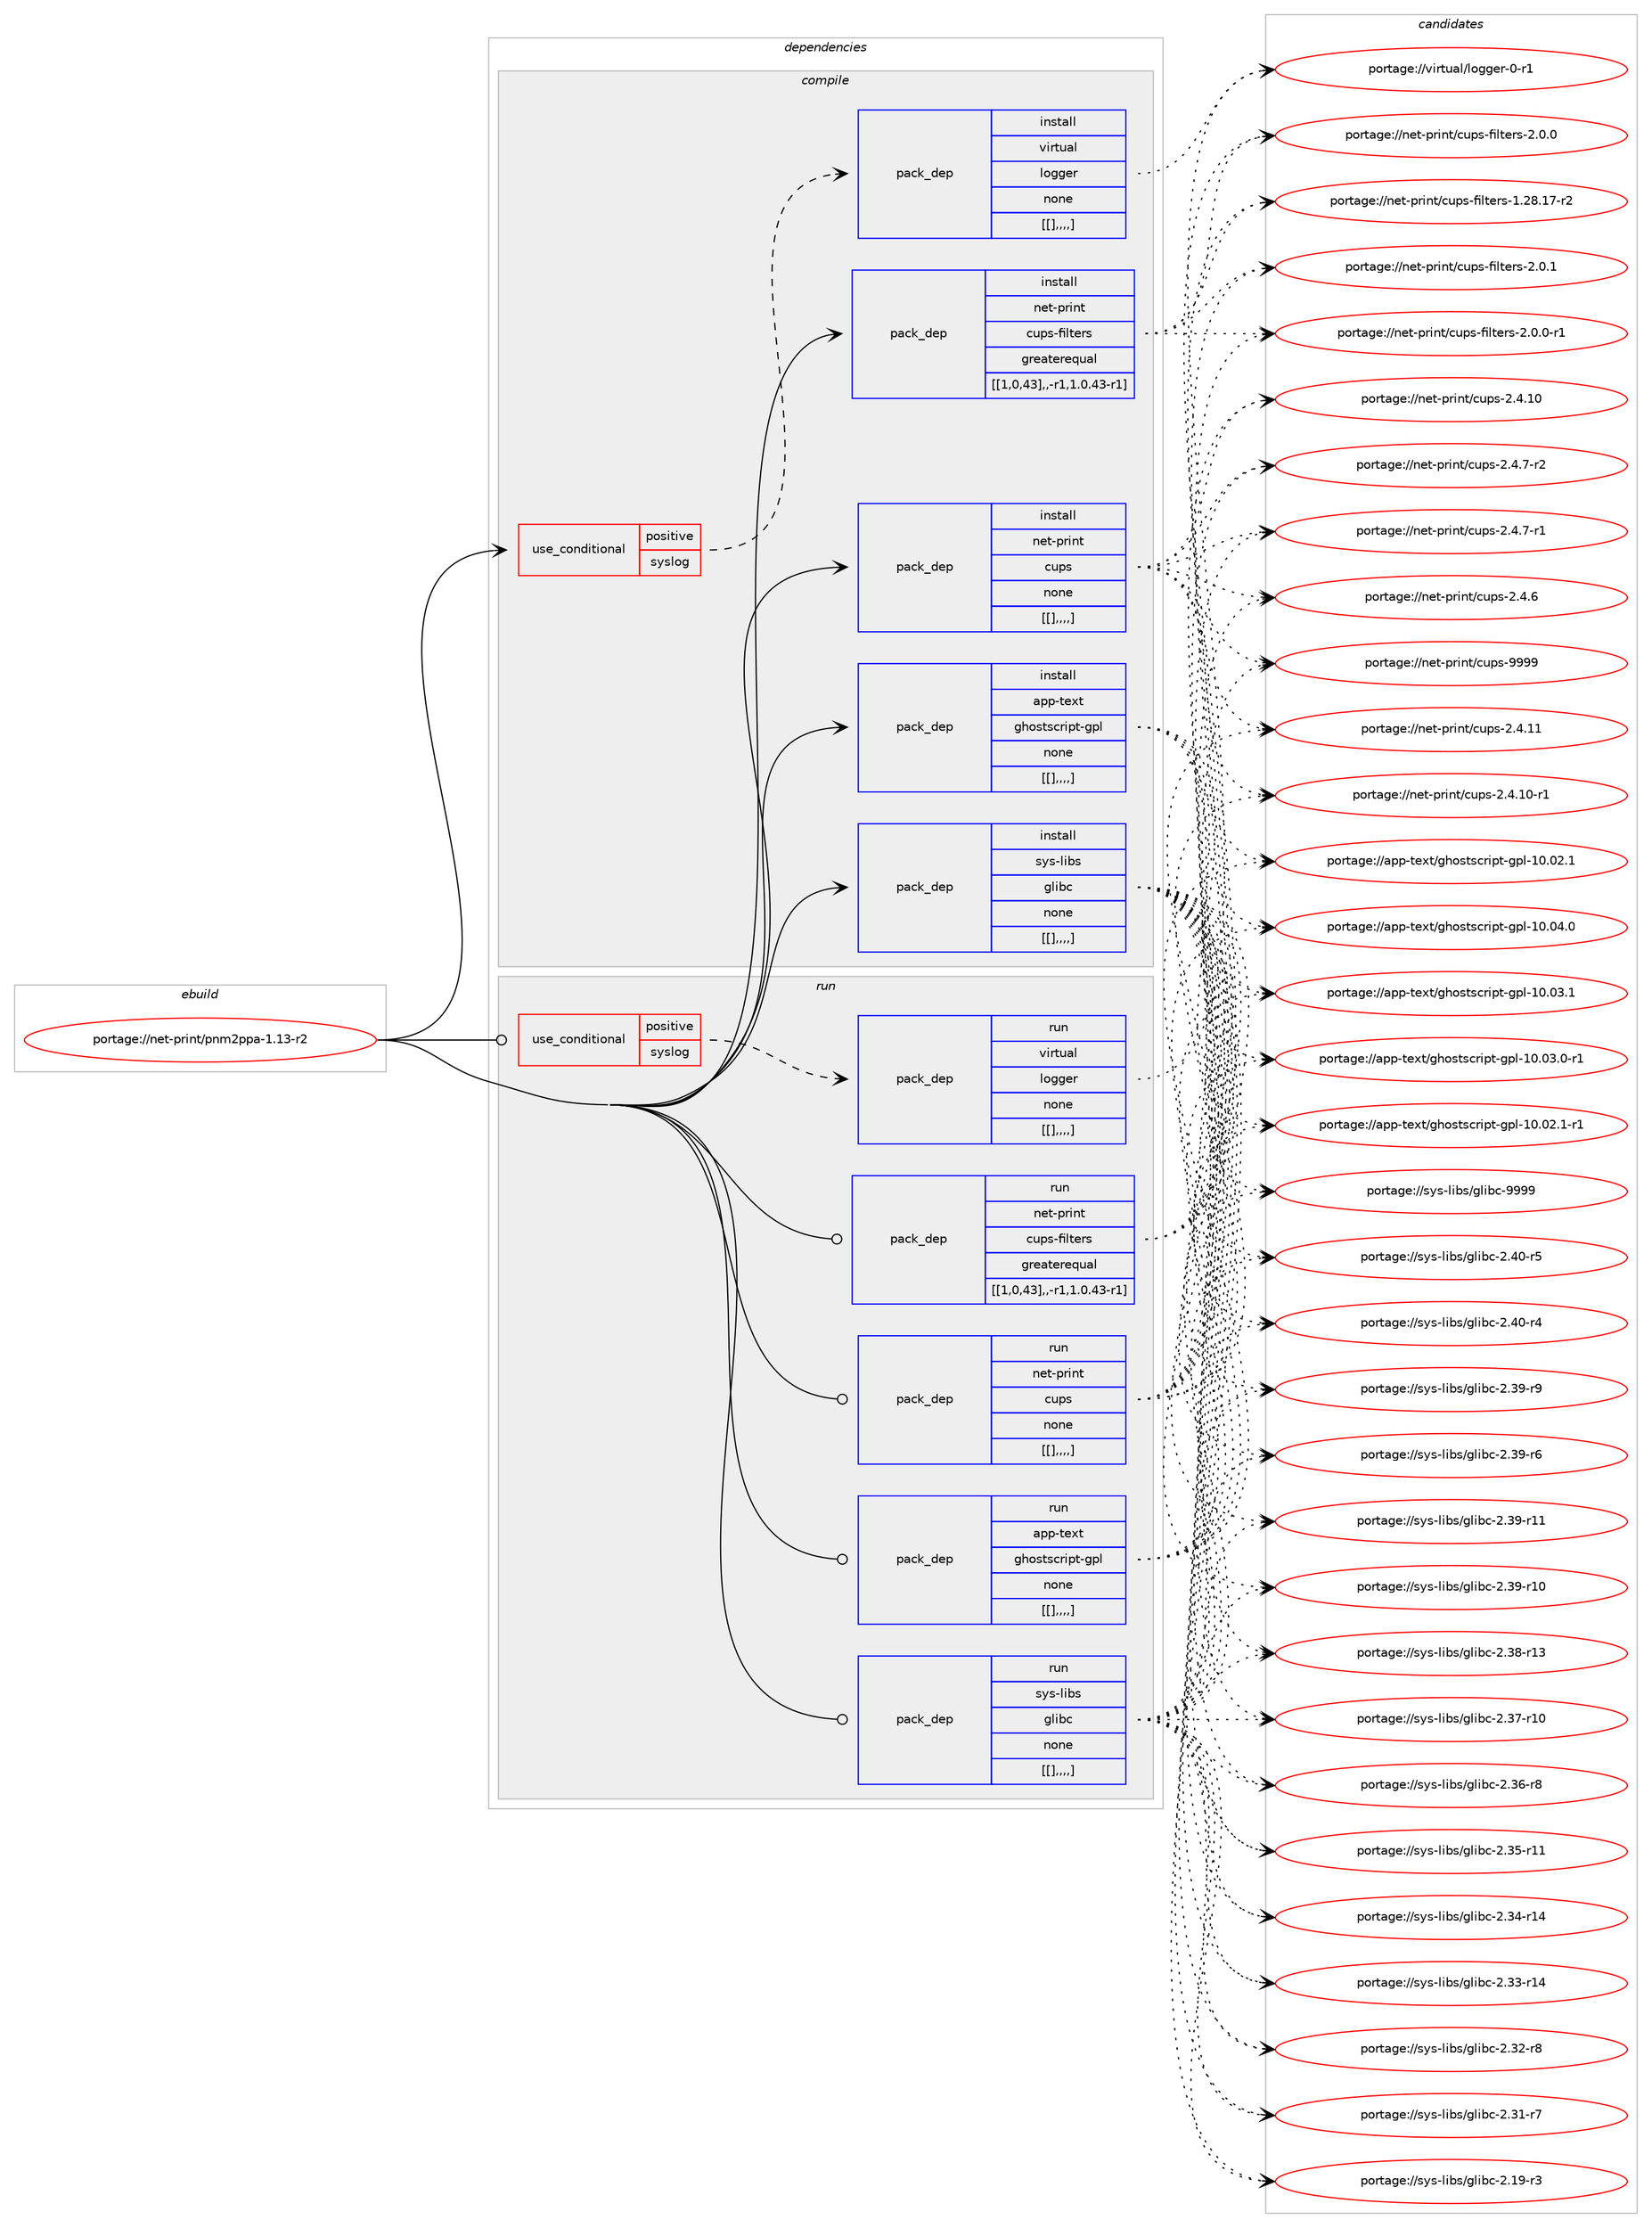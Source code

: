 digraph prolog {

# *************
# Graph options
# *************

newrank=true;
concentrate=true;
compound=true;
graph [rankdir=LR,fontname=Helvetica,fontsize=10,ranksep=1.5];#, ranksep=2.5, nodesep=0.2];
edge  [arrowhead=vee];
node  [fontname=Helvetica,fontsize=10];

# **********
# The ebuild
# **********

subgraph cluster_leftcol {
color=gray;
label=<<i>ebuild</i>>;
id [label="portage://net-print/pnm2ppa-1.13-r2", color=red, width=4, href="../net-print/pnm2ppa-1.13-r2.svg"];
}

# ****************
# The dependencies
# ****************

subgraph cluster_midcol {
color=gray;
label=<<i>dependencies</i>>;
subgraph cluster_compile {
fillcolor="#eeeeee";
style=filled;
label=<<i>compile</i>>;
subgraph cond104 {
dependency503 [label=<<TABLE BORDER="0" CELLBORDER="1" CELLSPACING="0" CELLPADDING="4"><TR><TD ROWSPAN="3" CELLPADDING="10">use_conditional</TD></TR><TR><TD>positive</TD></TR><TR><TD>syslog</TD></TR></TABLE>>, shape=none, color=red];
subgraph pack395 {
dependency504 [label=<<TABLE BORDER="0" CELLBORDER="1" CELLSPACING="0" CELLPADDING="4" WIDTH="220"><TR><TD ROWSPAN="6" CELLPADDING="30">pack_dep</TD></TR><TR><TD WIDTH="110">install</TD></TR><TR><TD>virtual</TD></TR><TR><TD>logger</TD></TR><TR><TD>none</TD></TR><TR><TD>[[],,,,]</TD></TR></TABLE>>, shape=none, color=blue];
}
dependency503:e -> dependency504:w [weight=20,style="dashed",arrowhead="vee"];
}
id:e -> dependency503:w [weight=20,style="solid",arrowhead="vee"];
subgraph pack396 {
dependency505 [label=<<TABLE BORDER="0" CELLBORDER="1" CELLSPACING="0" CELLPADDING="4" WIDTH="220"><TR><TD ROWSPAN="6" CELLPADDING="30">pack_dep</TD></TR><TR><TD WIDTH="110">install</TD></TR><TR><TD>app-text</TD></TR><TR><TD>ghostscript-gpl</TD></TR><TR><TD>none</TD></TR><TR><TD>[[],,,,]</TD></TR></TABLE>>, shape=none, color=blue];
}
id:e -> dependency505:w [weight=20,style="solid",arrowhead="vee"];
subgraph pack398 {
dependency508 [label=<<TABLE BORDER="0" CELLBORDER="1" CELLSPACING="0" CELLPADDING="4" WIDTH="220"><TR><TD ROWSPAN="6" CELLPADDING="30">pack_dep</TD></TR><TR><TD WIDTH="110">install</TD></TR><TR><TD>net-print</TD></TR><TR><TD>cups</TD></TR><TR><TD>none</TD></TR><TR><TD>[[],,,,]</TD></TR></TABLE>>, shape=none, color=blue];
}
id:e -> dependency508:w [weight=20,style="solid",arrowhead="vee"];
subgraph pack399 {
dependency509 [label=<<TABLE BORDER="0" CELLBORDER="1" CELLSPACING="0" CELLPADDING="4" WIDTH="220"><TR><TD ROWSPAN="6" CELLPADDING="30">pack_dep</TD></TR><TR><TD WIDTH="110">install</TD></TR><TR><TD>net-print</TD></TR><TR><TD>cups-filters</TD></TR><TR><TD>greaterequal</TD></TR><TR><TD>[[1,0,43],,-r1,1.0.43-r1]</TD></TR></TABLE>>, shape=none, color=blue];
}
id:e -> dependency509:w [weight=20,style="solid",arrowhead="vee"];
subgraph pack400 {
dependency510 [label=<<TABLE BORDER="0" CELLBORDER="1" CELLSPACING="0" CELLPADDING="4" WIDTH="220"><TR><TD ROWSPAN="6" CELLPADDING="30">pack_dep</TD></TR><TR><TD WIDTH="110">install</TD></TR><TR><TD>sys-libs</TD></TR><TR><TD>glibc</TD></TR><TR><TD>none</TD></TR><TR><TD>[[],,,,]</TD></TR></TABLE>>, shape=none, color=blue];
}
id:e -> dependency510:w [weight=20,style="solid",arrowhead="vee"];
}
subgraph cluster_compileandrun {
fillcolor="#eeeeee";
style=filled;
label=<<i>compile and run</i>>;
}
subgraph cluster_run {
fillcolor="#eeeeee";
style=filled;
label=<<i>run</i>>;
subgraph cond107 {
dependency513 [label=<<TABLE BORDER="0" CELLBORDER="1" CELLSPACING="0" CELLPADDING="4"><TR><TD ROWSPAN="3" CELLPADDING="10">use_conditional</TD></TR><TR><TD>positive</TD></TR><TR><TD>syslog</TD></TR></TABLE>>, shape=none, color=red];
subgraph pack402 {
dependency514 [label=<<TABLE BORDER="0" CELLBORDER="1" CELLSPACING="0" CELLPADDING="4" WIDTH="220"><TR><TD ROWSPAN="6" CELLPADDING="30">pack_dep</TD></TR><TR><TD WIDTH="110">run</TD></TR><TR><TD>virtual</TD></TR><TR><TD>logger</TD></TR><TR><TD>none</TD></TR><TR><TD>[[],,,,]</TD></TR></TABLE>>, shape=none, color=blue];
}
dependency513:e -> dependency514:w [weight=20,style="dashed",arrowhead="vee"];
}
id:e -> dependency513:w [weight=20,style="solid",arrowhead="odot"];
subgraph pack404 {
dependency517 [label=<<TABLE BORDER="0" CELLBORDER="1" CELLSPACING="0" CELLPADDING="4" WIDTH="220"><TR><TD ROWSPAN="6" CELLPADDING="30">pack_dep</TD></TR><TR><TD WIDTH="110">run</TD></TR><TR><TD>app-text</TD></TR><TR><TD>ghostscript-gpl</TD></TR><TR><TD>none</TD></TR><TR><TD>[[],,,,]</TD></TR></TABLE>>, shape=none, color=blue];
}
id:e -> dependency517:w [weight=20,style="solid",arrowhead="odot"];
subgraph pack407 {
dependency520 [label=<<TABLE BORDER="0" CELLBORDER="1" CELLSPACING="0" CELLPADDING="4" WIDTH="220"><TR><TD ROWSPAN="6" CELLPADDING="30">pack_dep</TD></TR><TR><TD WIDTH="110">run</TD></TR><TR><TD>net-print</TD></TR><TR><TD>cups</TD></TR><TR><TD>none</TD></TR><TR><TD>[[],,,,]</TD></TR></TABLE>>, shape=none, color=blue];
}
id:e -> dependency520:w [weight=20,style="solid",arrowhead="odot"];
subgraph pack410 {
dependency523 [label=<<TABLE BORDER="0" CELLBORDER="1" CELLSPACING="0" CELLPADDING="4" WIDTH="220"><TR><TD ROWSPAN="6" CELLPADDING="30">pack_dep</TD></TR><TR><TD WIDTH="110">run</TD></TR><TR><TD>net-print</TD></TR><TR><TD>cups-filters</TD></TR><TR><TD>greaterequal</TD></TR><TR><TD>[[1,0,43],,-r1,1.0.43-r1]</TD></TR></TABLE>>, shape=none, color=blue];
}
id:e -> dependency523:w [weight=20,style="solid",arrowhead="odot"];
subgraph pack413 {
dependency526 [label=<<TABLE BORDER="0" CELLBORDER="1" CELLSPACING="0" CELLPADDING="4" WIDTH="220"><TR><TD ROWSPAN="6" CELLPADDING="30">pack_dep</TD></TR><TR><TD WIDTH="110">run</TD></TR><TR><TD>sys-libs</TD></TR><TR><TD>glibc</TD></TR><TR><TD>none</TD></TR><TR><TD>[[],,,,]</TD></TR></TABLE>>, shape=none, color=blue];
}
id:e -> dependency526:w [weight=20,style="solid",arrowhead="odot"];
}
}

# **************
# The candidates
# **************

subgraph cluster_choices {
rank=same;
color=gray;
label=<<i>candidates</i>>;

subgraph choice396 {
color=black;
nodesep=1;
choice118105114116117971084710811110310310111445484511449 [label="portage://virtual/logger-0-r1", color=red, width=4,href="../virtual/logger-0-r1.svg"];
dependency504:e -> choice118105114116117971084710811110310310111445484511449:w [style=dotted,weight="100"];
}
subgraph choice397 {
color=black;
nodesep=1;
choice97112112451161011201164710310411111511611599114105112116451031121084549484648524648 [label="portage://app-text/ghostscript-gpl-10.04.0", color=red, width=4,href="../app-text/ghostscript-gpl-10.04.0.svg"];
choice97112112451161011201164710310411111511611599114105112116451031121084549484648514649 [label="portage://app-text/ghostscript-gpl-10.03.1", color=red, width=4,href="../app-text/ghostscript-gpl-10.03.1.svg"];
choice971121124511610112011647103104111115116115991141051121164510311210845494846485146484511449 [label="portage://app-text/ghostscript-gpl-10.03.0-r1", color=red, width=4,href="../app-text/ghostscript-gpl-10.03.0-r1.svg"];
choice971121124511610112011647103104111115116115991141051121164510311210845494846485046494511449 [label="portage://app-text/ghostscript-gpl-10.02.1-r1", color=red, width=4,href="../app-text/ghostscript-gpl-10.02.1-r1.svg"];
choice97112112451161011201164710310411111511611599114105112116451031121084549484648504649 [label="portage://app-text/ghostscript-gpl-10.02.1", color=red, width=4,href="../app-text/ghostscript-gpl-10.02.1.svg"];
dependency505:e -> choice97112112451161011201164710310411111511611599114105112116451031121084549484648524648:w [style=dotted,weight="100"];
dependency505:e -> choice97112112451161011201164710310411111511611599114105112116451031121084549484648514649:w [style=dotted,weight="100"];
dependency505:e -> choice971121124511610112011647103104111115116115991141051121164510311210845494846485146484511449:w [style=dotted,weight="100"];
dependency505:e -> choice971121124511610112011647103104111115116115991141051121164510311210845494846485046494511449:w [style=dotted,weight="100"];
dependency505:e -> choice97112112451161011201164710310411111511611599114105112116451031121084549484648504649:w [style=dotted,weight="100"];
}
subgraph choice398 {
color=black;
nodesep=1;
choice1101011164511211410511011647991171121154557575757 [label="portage://net-print/cups-9999", color=red, width=4,href="../net-print/cups-9999.svg"];
choice11010111645112114105110116479911711211545504652464949 [label="portage://net-print/cups-2.4.11", color=red, width=4,href="../net-print/cups-2.4.11.svg"];
choice110101116451121141051101164799117112115455046524649484511449 [label="portage://net-print/cups-2.4.10-r1", color=red, width=4,href="../net-print/cups-2.4.10-r1.svg"];
choice11010111645112114105110116479911711211545504652464948 [label="portage://net-print/cups-2.4.10", color=red, width=4,href="../net-print/cups-2.4.10.svg"];
choice1101011164511211410511011647991171121154550465246554511450 [label="portage://net-print/cups-2.4.7-r2", color=red, width=4,href="../net-print/cups-2.4.7-r2.svg"];
choice1101011164511211410511011647991171121154550465246554511449 [label="portage://net-print/cups-2.4.7-r1", color=red, width=4,href="../net-print/cups-2.4.7-r1.svg"];
choice110101116451121141051101164799117112115455046524654 [label="portage://net-print/cups-2.4.6", color=red, width=4,href="../net-print/cups-2.4.6.svg"];
dependency508:e -> choice1101011164511211410511011647991171121154557575757:w [style=dotted,weight="100"];
dependency508:e -> choice11010111645112114105110116479911711211545504652464949:w [style=dotted,weight="100"];
dependency508:e -> choice110101116451121141051101164799117112115455046524649484511449:w [style=dotted,weight="100"];
dependency508:e -> choice11010111645112114105110116479911711211545504652464948:w [style=dotted,weight="100"];
dependency508:e -> choice1101011164511211410511011647991171121154550465246554511450:w [style=dotted,weight="100"];
dependency508:e -> choice1101011164511211410511011647991171121154550465246554511449:w [style=dotted,weight="100"];
dependency508:e -> choice110101116451121141051101164799117112115455046524654:w [style=dotted,weight="100"];
}
subgraph choice400 {
color=black;
nodesep=1;
choice11010111645112114105110116479911711211545102105108116101114115455046484649 [label="portage://net-print/cups-filters-2.0.1", color=red, width=4,href="../net-print/cups-filters-2.0.1.svg"];
choice110101116451121141051101164799117112115451021051081161011141154550464846484511449 [label="portage://net-print/cups-filters-2.0.0-r1", color=red, width=4,href="../net-print/cups-filters-2.0.0-r1.svg"];
choice11010111645112114105110116479911711211545102105108116101114115455046484648 [label="portage://net-print/cups-filters-2.0.0", color=red, width=4,href="../net-print/cups-filters-2.0.0.svg"];
choice1101011164511211410511011647991171121154510210510811610111411545494650564649554511450 [label="portage://net-print/cups-filters-1.28.17-r2", color=red, width=4,href="../net-print/cups-filters-1.28.17-r2.svg"];
dependency509:e -> choice11010111645112114105110116479911711211545102105108116101114115455046484649:w [style=dotted,weight="100"];
dependency509:e -> choice110101116451121141051101164799117112115451021051081161011141154550464846484511449:w [style=dotted,weight="100"];
dependency509:e -> choice11010111645112114105110116479911711211545102105108116101114115455046484648:w [style=dotted,weight="100"];
dependency509:e -> choice1101011164511211410511011647991171121154510210510811610111411545494650564649554511450:w [style=dotted,weight="100"];
}
subgraph choice403 {
color=black;
nodesep=1;
choice11512111545108105981154710310810598994557575757 [label="portage://sys-libs/glibc-9999", color=red, width=4,href="../sys-libs/glibc-9999.svg"];
choice115121115451081059811547103108105989945504652484511453 [label="portage://sys-libs/glibc-2.40-r5", color=red, width=4,href="../sys-libs/glibc-2.40-r5.svg"];
choice115121115451081059811547103108105989945504652484511452 [label="portage://sys-libs/glibc-2.40-r4", color=red, width=4,href="../sys-libs/glibc-2.40-r4.svg"];
choice115121115451081059811547103108105989945504651574511457 [label="portage://sys-libs/glibc-2.39-r9", color=red, width=4,href="../sys-libs/glibc-2.39-r9.svg"];
choice115121115451081059811547103108105989945504651574511454 [label="portage://sys-libs/glibc-2.39-r6", color=red, width=4,href="../sys-libs/glibc-2.39-r6.svg"];
choice11512111545108105981154710310810598994550465157451144949 [label="portage://sys-libs/glibc-2.39-r11", color=red, width=4,href="../sys-libs/glibc-2.39-r11.svg"];
choice11512111545108105981154710310810598994550465157451144948 [label="portage://sys-libs/glibc-2.39-r10", color=red, width=4,href="../sys-libs/glibc-2.39-r10.svg"];
choice11512111545108105981154710310810598994550465156451144951 [label="portage://sys-libs/glibc-2.38-r13", color=red, width=4,href="../sys-libs/glibc-2.38-r13.svg"];
choice11512111545108105981154710310810598994550465155451144948 [label="portage://sys-libs/glibc-2.37-r10", color=red, width=4,href="../sys-libs/glibc-2.37-r10.svg"];
choice115121115451081059811547103108105989945504651544511456 [label="portage://sys-libs/glibc-2.36-r8", color=red, width=4,href="../sys-libs/glibc-2.36-r8.svg"];
choice11512111545108105981154710310810598994550465153451144949 [label="portage://sys-libs/glibc-2.35-r11", color=red, width=4,href="../sys-libs/glibc-2.35-r11.svg"];
choice11512111545108105981154710310810598994550465152451144952 [label="portage://sys-libs/glibc-2.34-r14", color=red, width=4,href="../sys-libs/glibc-2.34-r14.svg"];
choice11512111545108105981154710310810598994550465151451144952 [label="portage://sys-libs/glibc-2.33-r14", color=red, width=4,href="../sys-libs/glibc-2.33-r14.svg"];
choice115121115451081059811547103108105989945504651504511456 [label="portage://sys-libs/glibc-2.32-r8", color=red, width=4,href="../sys-libs/glibc-2.32-r8.svg"];
choice115121115451081059811547103108105989945504651494511455 [label="portage://sys-libs/glibc-2.31-r7", color=red, width=4,href="../sys-libs/glibc-2.31-r7.svg"];
choice115121115451081059811547103108105989945504649574511451 [label="portage://sys-libs/glibc-2.19-r3", color=red, width=4,href="../sys-libs/glibc-2.19-r3.svg"];
dependency510:e -> choice11512111545108105981154710310810598994557575757:w [style=dotted,weight="100"];
dependency510:e -> choice115121115451081059811547103108105989945504652484511453:w [style=dotted,weight="100"];
dependency510:e -> choice115121115451081059811547103108105989945504652484511452:w [style=dotted,weight="100"];
dependency510:e -> choice115121115451081059811547103108105989945504651574511457:w [style=dotted,weight="100"];
dependency510:e -> choice115121115451081059811547103108105989945504651574511454:w [style=dotted,weight="100"];
dependency510:e -> choice11512111545108105981154710310810598994550465157451144949:w [style=dotted,weight="100"];
dependency510:e -> choice11512111545108105981154710310810598994550465157451144948:w [style=dotted,weight="100"];
dependency510:e -> choice11512111545108105981154710310810598994550465156451144951:w [style=dotted,weight="100"];
dependency510:e -> choice11512111545108105981154710310810598994550465155451144948:w [style=dotted,weight="100"];
dependency510:e -> choice115121115451081059811547103108105989945504651544511456:w [style=dotted,weight="100"];
dependency510:e -> choice11512111545108105981154710310810598994550465153451144949:w [style=dotted,weight="100"];
dependency510:e -> choice11512111545108105981154710310810598994550465152451144952:w [style=dotted,weight="100"];
dependency510:e -> choice11512111545108105981154710310810598994550465151451144952:w [style=dotted,weight="100"];
dependency510:e -> choice115121115451081059811547103108105989945504651504511456:w [style=dotted,weight="100"];
dependency510:e -> choice115121115451081059811547103108105989945504651494511455:w [style=dotted,weight="100"];
dependency510:e -> choice115121115451081059811547103108105989945504649574511451:w [style=dotted,weight="100"];
}
subgraph choice412 {
color=black;
nodesep=1;
choice118105114116117971084710811110310310111445484511449 [label="portage://virtual/logger-0-r1", color=red, width=4,href="../virtual/logger-0-r1.svg"];
dependency514:e -> choice118105114116117971084710811110310310111445484511449:w [style=dotted,weight="100"];
}
subgraph choice413 {
color=black;
nodesep=1;
choice97112112451161011201164710310411111511611599114105112116451031121084549484648524648 [label="portage://app-text/ghostscript-gpl-10.04.0", color=red, width=4,href="../app-text/ghostscript-gpl-10.04.0.svg"];
choice97112112451161011201164710310411111511611599114105112116451031121084549484648514649 [label="portage://app-text/ghostscript-gpl-10.03.1", color=red, width=4,href="../app-text/ghostscript-gpl-10.03.1.svg"];
choice971121124511610112011647103104111115116115991141051121164510311210845494846485146484511449 [label="portage://app-text/ghostscript-gpl-10.03.0-r1", color=red, width=4,href="../app-text/ghostscript-gpl-10.03.0-r1.svg"];
choice971121124511610112011647103104111115116115991141051121164510311210845494846485046494511449 [label="portage://app-text/ghostscript-gpl-10.02.1-r1", color=red, width=4,href="../app-text/ghostscript-gpl-10.02.1-r1.svg"];
choice97112112451161011201164710310411111511611599114105112116451031121084549484648504649 [label="portage://app-text/ghostscript-gpl-10.02.1", color=red, width=4,href="../app-text/ghostscript-gpl-10.02.1.svg"];
dependency517:e -> choice97112112451161011201164710310411111511611599114105112116451031121084549484648524648:w [style=dotted,weight="100"];
dependency517:e -> choice97112112451161011201164710310411111511611599114105112116451031121084549484648514649:w [style=dotted,weight="100"];
dependency517:e -> choice971121124511610112011647103104111115116115991141051121164510311210845494846485146484511449:w [style=dotted,weight="100"];
dependency517:e -> choice971121124511610112011647103104111115116115991141051121164510311210845494846485046494511449:w [style=dotted,weight="100"];
dependency517:e -> choice97112112451161011201164710310411111511611599114105112116451031121084549484648504649:w [style=dotted,weight="100"];
}
subgraph choice418 {
color=black;
nodesep=1;
choice1101011164511211410511011647991171121154557575757 [label="portage://net-print/cups-9999", color=red, width=4,href="../net-print/cups-9999.svg"];
choice11010111645112114105110116479911711211545504652464949 [label="portage://net-print/cups-2.4.11", color=red, width=4,href="../net-print/cups-2.4.11.svg"];
choice110101116451121141051101164799117112115455046524649484511449 [label="portage://net-print/cups-2.4.10-r1", color=red, width=4,href="../net-print/cups-2.4.10-r1.svg"];
choice11010111645112114105110116479911711211545504652464948 [label="portage://net-print/cups-2.4.10", color=red, width=4,href="../net-print/cups-2.4.10.svg"];
choice1101011164511211410511011647991171121154550465246554511450 [label="portage://net-print/cups-2.4.7-r2", color=red, width=4,href="../net-print/cups-2.4.7-r2.svg"];
choice1101011164511211410511011647991171121154550465246554511449 [label="portage://net-print/cups-2.4.7-r1", color=red, width=4,href="../net-print/cups-2.4.7-r1.svg"];
choice110101116451121141051101164799117112115455046524654 [label="portage://net-print/cups-2.4.6", color=red, width=4,href="../net-print/cups-2.4.6.svg"];
dependency520:e -> choice1101011164511211410511011647991171121154557575757:w [style=dotted,weight="100"];
dependency520:e -> choice11010111645112114105110116479911711211545504652464949:w [style=dotted,weight="100"];
dependency520:e -> choice110101116451121141051101164799117112115455046524649484511449:w [style=dotted,weight="100"];
dependency520:e -> choice11010111645112114105110116479911711211545504652464948:w [style=dotted,weight="100"];
dependency520:e -> choice1101011164511211410511011647991171121154550465246554511450:w [style=dotted,weight="100"];
dependency520:e -> choice1101011164511211410511011647991171121154550465246554511449:w [style=dotted,weight="100"];
dependency520:e -> choice110101116451121141051101164799117112115455046524654:w [style=dotted,weight="100"];
}
subgraph choice422 {
color=black;
nodesep=1;
choice11010111645112114105110116479911711211545102105108116101114115455046484649 [label="portage://net-print/cups-filters-2.0.1", color=red, width=4,href="../net-print/cups-filters-2.0.1.svg"];
choice110101116451121141051101164799117112115451021051081161011141154550464846484511449 [label="portage://net-print/cups-filters-2.0.0-r1", color=red, width=4,href="../net-print/cups-filters-2.0.0-r1.svg"];
choice11010111645112114105110116479911711211545102105108116101114115455046484648 [label="portage://net-print/cups-filters-2.0.0", color=red, width=4,href="../net-print/cups-filters-2.0.0.svg"];
choice1101011164511211410511011647991171121154510210510811610111411545494650564649554511450 [label="portage://net-print/cups-filters-1.28.17-r2", color=red, width=4,href="../net-print/cups-filters-1.28.17-r2.svg"];
dependency523:e -> choice11010111645112114105110116479911711211545102105108116101114115455046484649:w [style=dotted,weight="100"];
dependency523:e -> choice110101116451121141051101164799117112115451021051081161011141154550464846484511449:w [style=dotted,weight="100"];
dependency523:e -> choice11010111645112114105110116479911711211545102105108116101114115455046484648:w [style=dotted,weight="100"];
dependency523:e -> choice1101011164511211410511011647991171121154510210510811610111411545494650564649554511450:w [style=dotted,weight="100"];
}
subgraph choice425 {
color=black;
nodesep=1;
choice11512111545108105981154710310810598994557575757 [label="portage://sys-libs/glibc-9999", color=red, width=4,href="../sys-libs/glibc-9999.svg"];
choice115121115451081059811547103108105989945504652484511453 [label="portage://sys-libs/glibc-2.40-r5", color=red, width=4,href="../sys-libs/glibc-2.40-r5.svg"];
choice115121115451081059811547103108105989945504652484511452 [label="portage://sys-libs/glibc-2.40-r4", color=red, width=4,href="../sys-libs/glibc-2.40-r4.svg"];
choice115121115451081059811547103108105989945504651574511457 [label="portage://sys-libs/glibc-2.39-r9", color=red, width=4,href="../sys-libs/glibc-2.39-r9.svg"];
choice115121115451081059811547103108105989945504651574511454 [label="portage://sys-libs/glibc-2.39-r6", color=red, width=4,href="../sys-libs/glibc-2.39-r6.svg"];
choice11512111545108105981154710310810598994550465157451144949 [label="portage://sys-libs/glibc-2.39-r11", color=red, width=4,href="../sys-libs/glibc-2.39-r11.svg"];
choice11512111545108105981154710310810598994550465157451144948 [label="portage://sys-libs/glibc-2.39-r10", color=red, width=4,href="../sys-libs/glibc-2.39-r10.svg"];
choice11512111545108105981154710310810598994550465156451144951 [label="portage://sys-libs/glibc-2.38-r13", color=red, width=4,href="../sys-libs/glibc-2.38-r13.svg"];
choice11512111545108105981154710310810598994550465155451144948 [label="portage://sys-libs/glibc-2.37-r10", color=red, width=4,href="../sys-libs/glibc-2.37-r10.svg"];
choice115121115451081059811547103108105989945504651544511456 [label="portage://sys-libs/glibc-2.36-r8", color=red, width=4,href="../sys-libs/glibc-2.36-r8.svg"];
choice11512111545108105981154710310810598994550465153451144949 [label="portage://sys-libs/glibc-2.35-r11", color=red, width=4,href="../sys-libs/glibc-2.35-r11.svg"];
choice11512111545108105981154710310810598994550465152451144952 [label="portage://sys-libs/glibc-2.34-r14", color=red, width=4,href="../sys-libs/glibc-2.34-r14.svg"];
choice11512111545108105981154710310810598994550465151451144952 [label="portage://sys-libs/glibc-2.33-r14", color=red, width=4,href="../sys-libs/glibc-2.33-r14.svg"];
choice115121115451081059811547103108105989945504651504511456 [label="portage://sys-libs/glibc-2.32-r8", color=red, width=4,href="../sys-libs/glibc-2.32-r8.svg"];
choice115121115451081059811547103108105989945504651494511455 [label="portage://sys-libs/glibc-2.31-r7", color=red, width=4,href="../sys-libs/glibc-2.31-r7.svg"];
choice115121115451081059811547103108105989945504649574511451 [label="portage://sys-libs/glibc-2.19-r3", color=red, width=4,href="../sys-libs/glibc-2.19-r3.svg"];
dependency526:e -> choice11512111545108105981154710310810598994557575757:w [style=dotted,weight="100"];
dependency526:e -> choice115121115451081059811547103108105989945504652484511453:w [style=dotted,weight="100"];
dependency526:e -> choice115121115451081059811547103108105989945504652484511452:w [style=dotted,weight="100"];
dependency526:e -> choice115121115451081059811547103108105989945504651574511457:w [style=dotted,weight="100"];
dependency526:e -> choice115121115451081059811547103108105989945504651574511454:w [style=dotted,weight="100"];
dependency526:e -> choice11512111545108105981154710310810598994550465157451144949:w [style=dotted,weight="100"];
dependency526:e -> choice11512111545108105981154710310810598994550465157451144948:w [style=dotted,weight="100"];
dependency526:e -> choice11512111545108105981154710310810598994550465156451144951:w [style=dotted,weight="100"];
dependency526:e -> choice11512111545108105981154710310810598994550465155451144948:w [style=dotted,weight="100"];
dependency526:e -> choice115121115451081059811547103108105989945504651544511456:w [style=dotted,weight="100"];
dependency526:e -> choice11512111545108105981154710310810598994550465153451144949:w [style=dotted,weight="100"];
dependency526:e -> choice11512111545108105981154710310810598994550465152451144952:w [style=dotted,weight="100"];
dependency526:e -> choice11512111545108105981154710310810598994550465151451144952:w [style=dotted,weight="100"];
dependency526:e -> choice115121115451081059811547103108105989945504651504511456:w [style=dotted,weight="100"];
dependency526:e -> choice115121115451081059811547103108105989945504651494511455:w [style=dotted,weight="100"];
dependency526:e -> choice115121115451081059811547103108105989945504649574511451:w [style=dotted,weight="100"];
}
}

}

